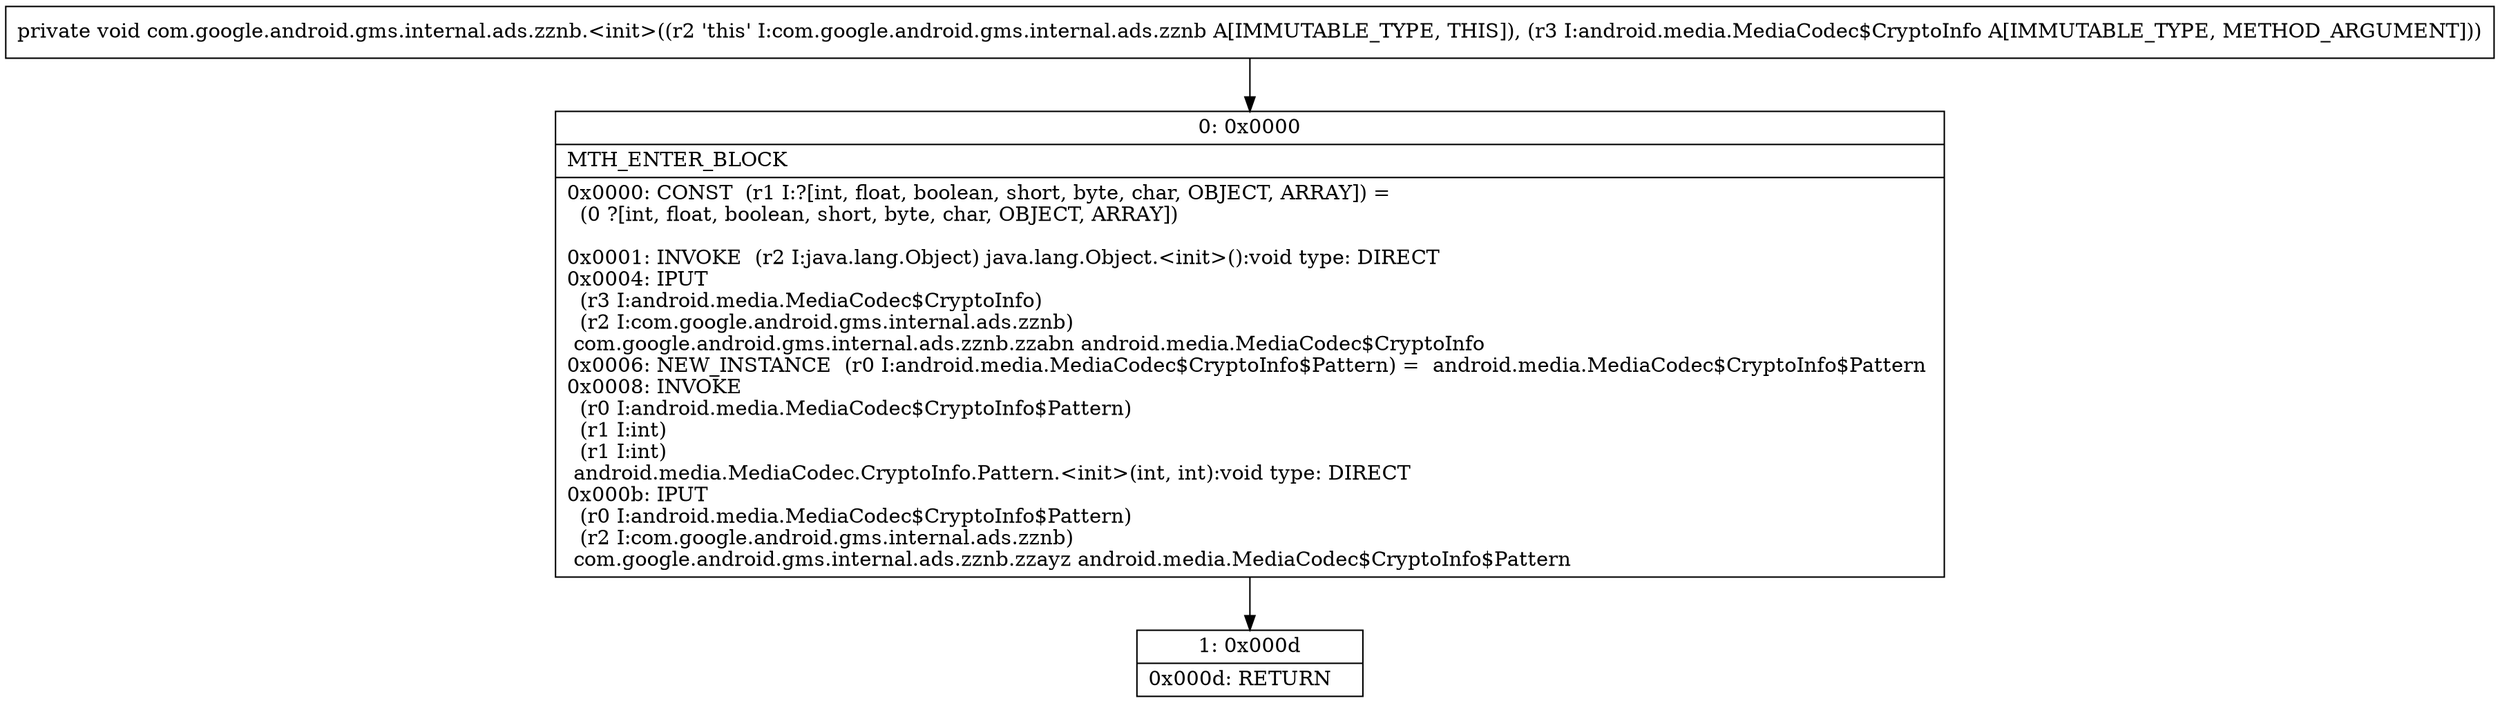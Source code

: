 digraph "CFG forcom.google.android.gms.internal.ads.zznb.\<init\>(Landroid\/media\/MediaCodec$CryptoInfo;)V" {
Node_0 [shape=record,label="{0\:\ 0x0000|MTH_ENTER_BLOCK\l|0x0000: CONST  (r1 I:?[int, float, boolean, short, byte, char, OBJECT, ARRAY]) = \l  (0 ?[int, float, boolean, short, byte, char, OBJECT, ARRAY])\l \l0x0001: INVOKE  (r2 I:java.lang.Object) java.lang.Object.\<init\>():void type: DIRECT \l0x0004: IPUT  \l  (r3 I:android.media.MediaCodec$CryptoInfo)\l  (r2 I:com.google.android.gms.internal.ads.zznb)\l com.google.android.gms.internal.ads.zznb.zzabn android.media.MediaCodec$CryptoInfo \l0x0006: NEW_INSTANCE  (r0 I:android.media.MediaCodec$CryptoInfo$Pattern) =  android.media.MediaCodec$CryptoInfo$Pattern \l0x0008: INVOKE  \l  (r0 I:android.media.MediaCodec$CryptoInfo$Pattern)\l  (r1 I:int)\l  (r1 I:int)\l android.media.MediaCodec.CryptoInfo.Pattern.\<init\>(int, int):void type: DIRECT \l0x000b: IPUT  \l  (r0 I:android.media.MediaCodec$CryptoInfo$Pattern)\l  (r2 I:com.google.android.gms.internal.ads.zznb)\l com.google.android.gms.internal.ads.zznb.zzayz android.media.MediaCodec$CryptoInfo$Pattern \l}"];
Node_1 [shape=record,label="{1\:\ 0x000d|0x000d: RETURN   \l}"];
MethodNode[shape=record,label="{private void com.google.android.gms.internal.ads.zznb.\<init\>((r2 'this' I:com.google.android.gms.internal.ads.zznb A[IMMUTABLE_TYPE, THIS]), (r3 I:android.media.MediaCodec$CryptoInfo A[IMMUTABLE_TYPE, METHOD_ARGUMENT])) }"];
MethodNode -> Node_0;
Node_0 -> Node_1;
}

